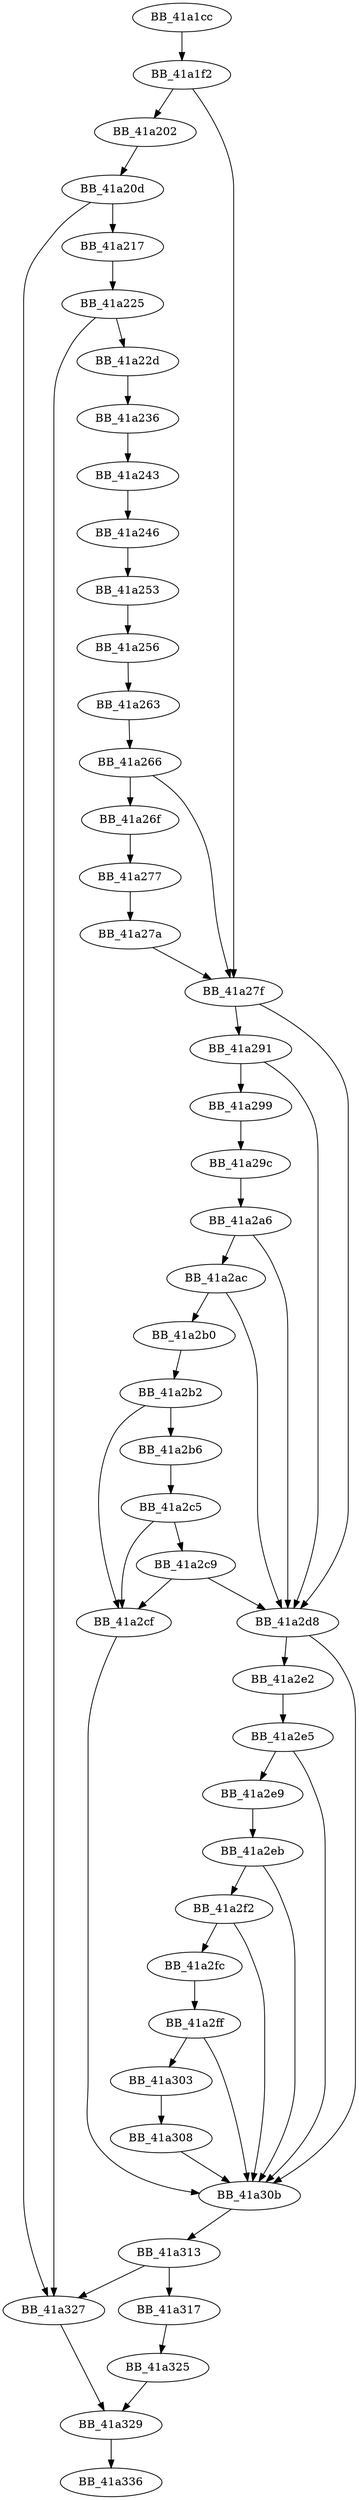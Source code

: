 DiGraph sub_41A1CC{
BB_41a1cc->BB_41a1f2
BB_41a1f2->BB_41a202
BB_41a1f2->BB_41a27f
BB_41a202->BB_41a20d
BB_41a20d->BB_41a217
BB_41a20d->BB_41a327
BB_41a217->BB_41a225
BB_41a225->BB_41a22d
BB_41a225->BB_41a327
BB_41a22d->BB_41a236
BB_41a236->BB_41a243
BB_41a243->BB_41a246
BB_41a246->BB_41a253
BB_41a253->BB_41a256
BB_41a256->BB_41a263
BB_41a263->BB_41a266
BB_41a266->BB_41a26f
BB_41a266->BB_41a27f
BB_41a26f->BB_41a277
BB_41a277->BB_41a27a
BB_41a27a->BB_41a27f
BB_41a27f->BB_41a291
BB_41a27f->BB_41a2d8
BB_41a291->BB_41a299
BB_41a291->BB_41a2d8
BB_41a299->BB_41a29c
BB_41a29c->BB_41a2a6
BB_41a2a6->BB_41a2ac
BB_41a2a6->BB_41a2d8
BB_41a2ac->BB_41a2b0
BB_41a2ac->BB_41a2d8
BB_41a2b0->BB_41a2b2
BB_41a2b2->BB_41a2b6
BB_41a2b2->BB_41a2cf
BB_41a2b6->BB_41a2c5
BB_41a2c5->BB_41a2c9
BB_41a2c5->BB_41a2cf
BB_41a2c9->BB_41a2cf
BB_41a2c9->BB_41a2d8
BB_41a2cf->BB_41a30b
BB_41a2d8->BB_41a2e2
BB_41a2d8->BB_41a30b
BB_41a2e2->BB_41a2e5
BB_41a2e5->BB_41a2e9
BB_41a2e5->BB_41a30b
BB_41a2e9->BB_41a2eb
BB_41a2eb->BB_41a2f2
BB_41a2eb->BB_41a30b
BB_41a2f2->BB_41a2fc
BB_41a2f2->BB_41a30b
BB_41a2fc->BB_41a2ff
BB_41a2ff->BB_41a303
BB_41a2ff->BB_41a30b
BB_41a303->BB_41a308
BB_41a308->BB_41a30b
BB_41a30b->BB_41a313
BB_41a313->BB_41a317
BB_41a313->BB_41a327
BB_41a317->BB_41a325
BB_41a325->BB_41a329
BB_41a327->BB_41a329
BB_41a329->BB_41a336
}
